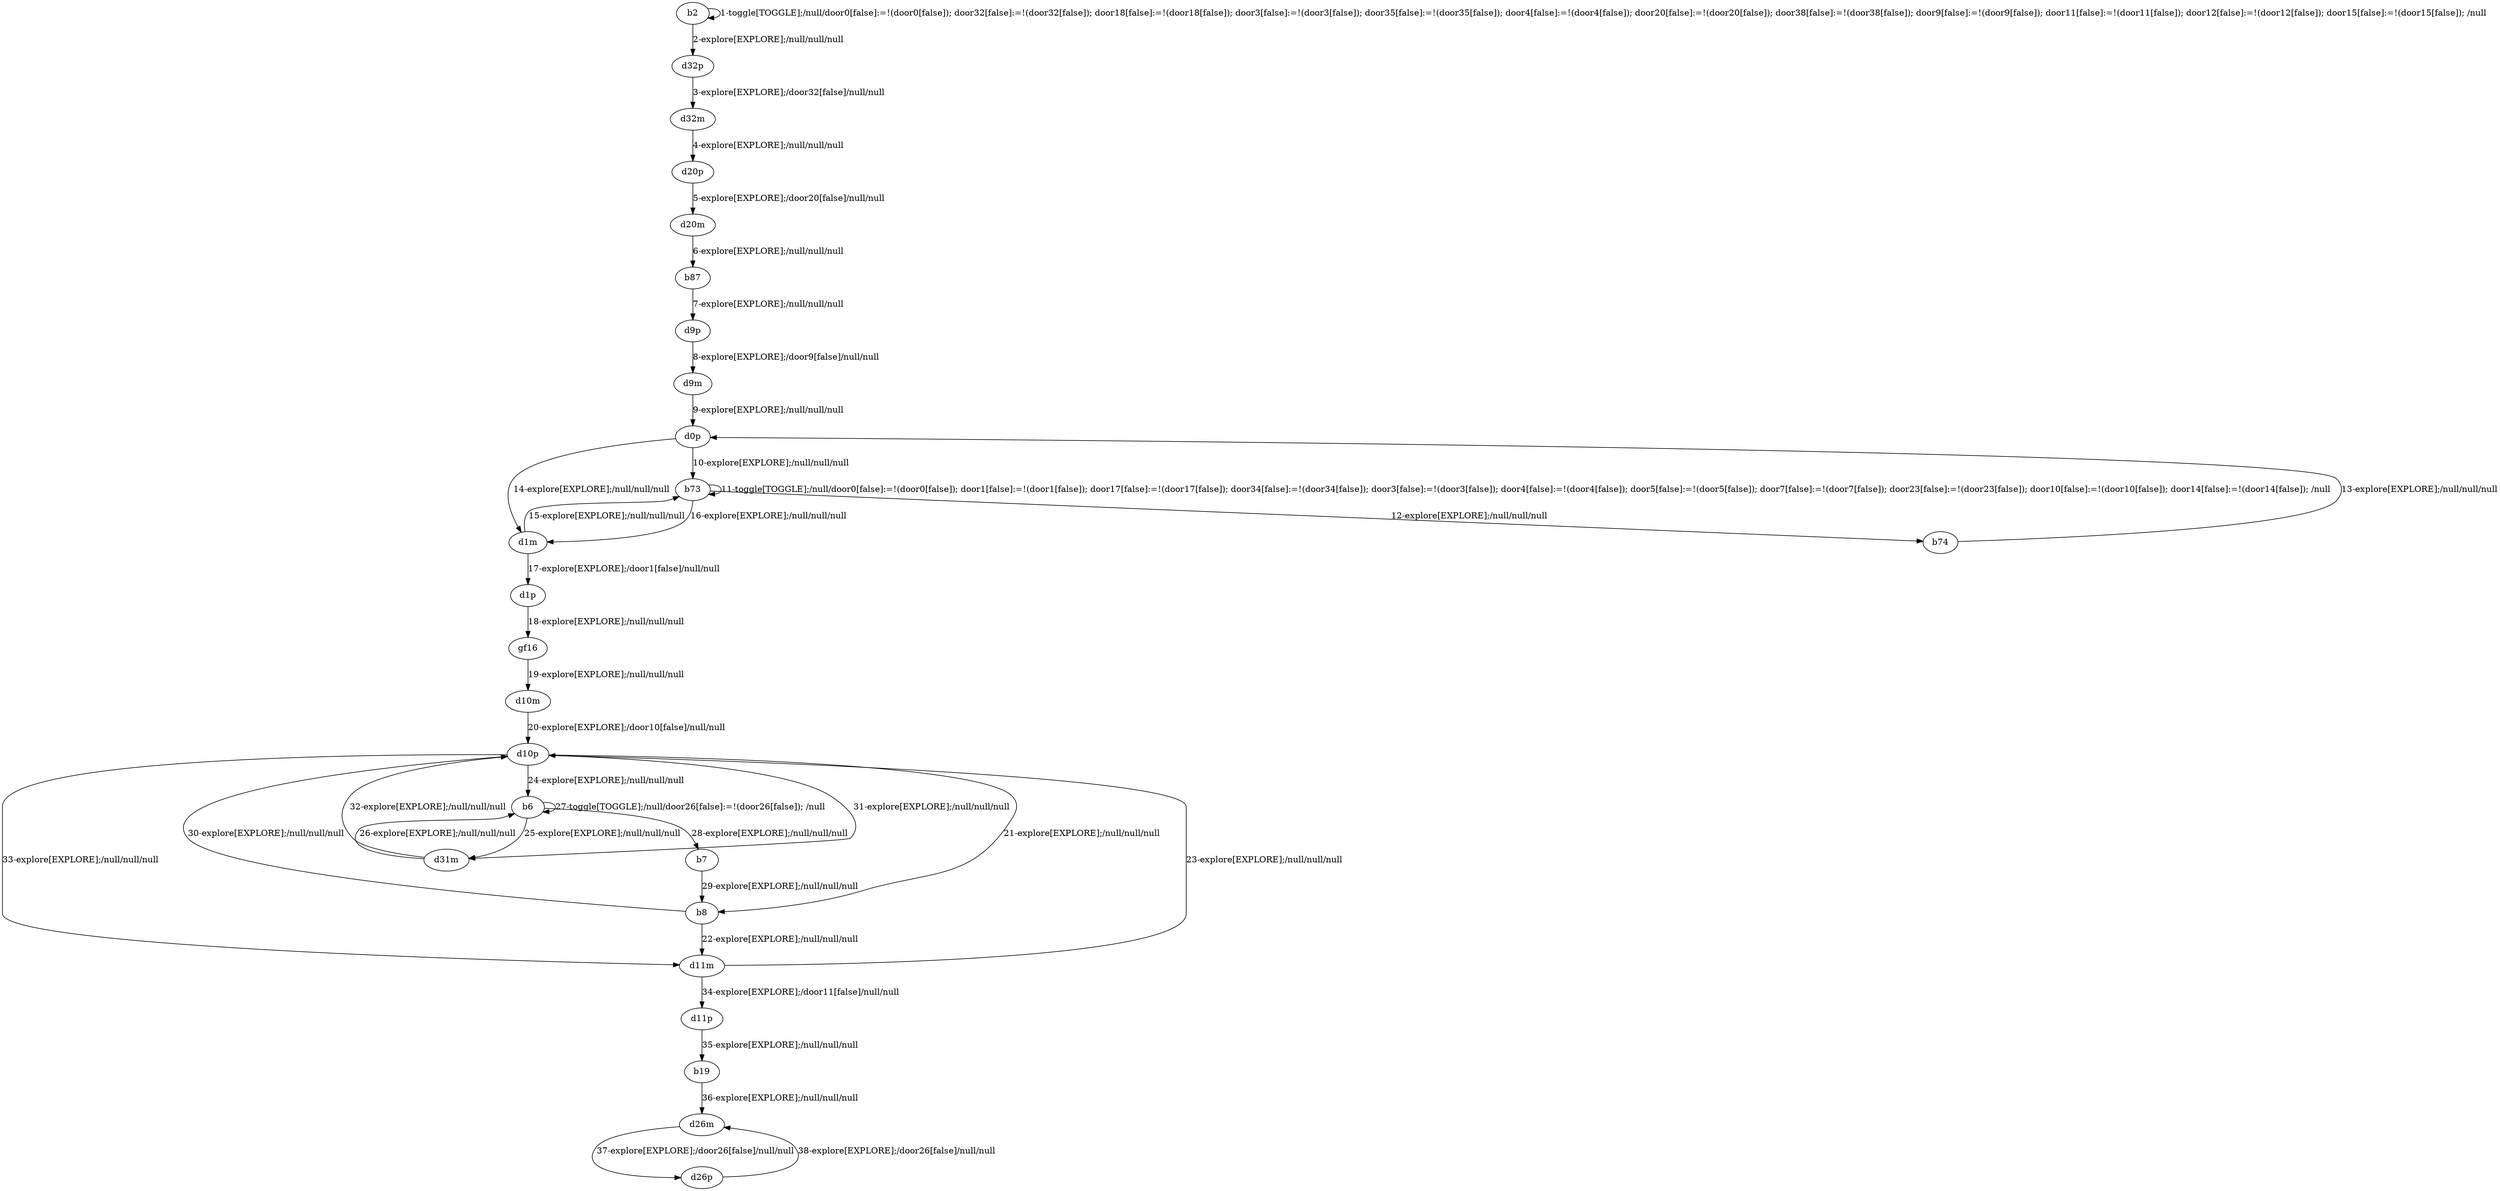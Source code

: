 # Total number of goals covered by this test: 1
# d26p --> d26m

digraph g {
"b2" -> "b2" [label = "1-toggle[TOGGLE];/null/door0[false]:=!(door0[false]); door32[false]:=!(door32[false]); door18[false]:=!(door18[false]); door3[false]:=!(door3[false]); door35[false]:=!(door35[false]); door4[false]:=!(door4[false]); door20[false]:=!(door20[false]); door38[false]:=!(door38[false]); door9[false]:=!(door9[false]); door11[false]:=!(door11[false]); door12[false]:=!(door12[false]); door15[false]:=!(door15[false]); /null"];
"b2" -> "d32p" [label = "2-explore[EXPLORE];/null/null/null"];
"d32p" -> "d32m" [label = "3-explore[EXPLORE];/door32[false]/null/null"];
"d32m" -> "d20p" [label = "4-explore[EXPLORE];/null/null/null"];
"d20p" -> "d20m" [label = "5-explore[EXPLORE];/door20[false]/null/null"];
"d20m" -> "b87" [label = "6-explore[EXPLORE];/null/null/null"];
"b87" -> "d9p" [label = "7-explore[EXPLORE];/null/null/null"];
"d9p" -> "d9m" [label = "8-explore[EXPLORE];/door9[false]/null/null"];
"d9m" -> "d0p" [label = "9-explore[EXPLORE];/null/null/null"];
"d0p" -> "b73" [label = "10-explore[EXPLORE];/null/null/null"];
"b73" -> "b73" [label = "11-toggle[TOGGLE];/null/door0[false]:=!(door0[false]); door1[false]:=!(door1[false]); door17[false]:=!(door17[false]); door34[false]:=!(door34[false]); door3[false]:=!(door3[false]); door4[false]:=!(door4[false]); door5[false]:=!(door5[false]); door7[false]:=!(door7[false]); door23[false]:=!(door23[false]); door10[false]:=!(door10[false]); door14[false]:=!(door14[false]); /null"];
"b73" -> "b74" [label = "12-explore[EXPLORE];/null/null/null"];
"b74" -> "d0p" [label = "13-explore[EXPLORE];/null/null/null"];
"d0p" -> "d1m" [label = "14-explore[EXPLORE];/null/null/null"];
"d1m" -> "b73" [label = "15-explore[EXPLORE];/null/null/null"];
"b73" -> "d1m" [label = "16-explore[EXPLORE];/null/null/null"];
"d1m" -> "d1p" [label = "17-explore[EXPLORE];/door1[false]/null/null"];
"d1p" -> "gf16" [label = "18-explore[EXPLORE];/null/null/null"];
"gf16" -> "d10m" [label = "19-explore[EXPLORE];/null/null/null"];
"d10m" -> "d10p" [label = "20-explore[EXPLORE];/door10[false]/null/null"];
"d10p" -> "b8" [label = "21-explore[EXPLORE];/null/null/null"];
"b8" -> "d11m" [label = "22-explore[EXPLORE];/null/null/null"];
"d11m" -> "d10p" [label = "23-explore[EXPLORE];/null/null/null"];
"d10p" -> "b6" [label = "24-explore[EXPLORE];/null/null/null"];
"b6" -> "d31m" [label = "25-explore[EXPLORE];/null/null/null"];
"d31m" -> "b6" [label = "26-explore[EXPLORE];/null/null/null"];
"b6" -> "b6" [label = "27-toggle[TOGGLE];/null/door26[false]:=!(door26[false]); /null"];
"b6" -> "b7" [label = "28-explore[EXPLORE];/null/null/null"];
"b7" -> "b8" [label = "29-explore[EXPLORE];/null/null/null"];
"b8" -> "d10p" [label = "30-explore[EXPLORE];/null/null/null"];
"d10p" -> "d31m" [label = "31-explore[EXPLORE];/null/null/null"];
"d31m" -> "d10p" [label = "32-explore[EXPLORE];/null/null/null"];
"d10p" -> "d11m" [label = "33-explore[EXPLORE];/null/null/null"];
"d11m" -> "d11p" [label = "34-explore[EXPLORE];/door11[false]/null/null"];
"d11p" -> "b19" [label = "35-explore[EXPLORE];/null/null/null"];
"b19" -> "d26m" [label = "36-explore[EXPLORE];/null/null/null"];
"d26m" -> "d26p" [label = "37-explore[EXPLORE];/door26[false]/null/null"];
"d26p" -> "d26m" [label = "38-explore[EXPLORE];/door26[false]/null/null"];
}
